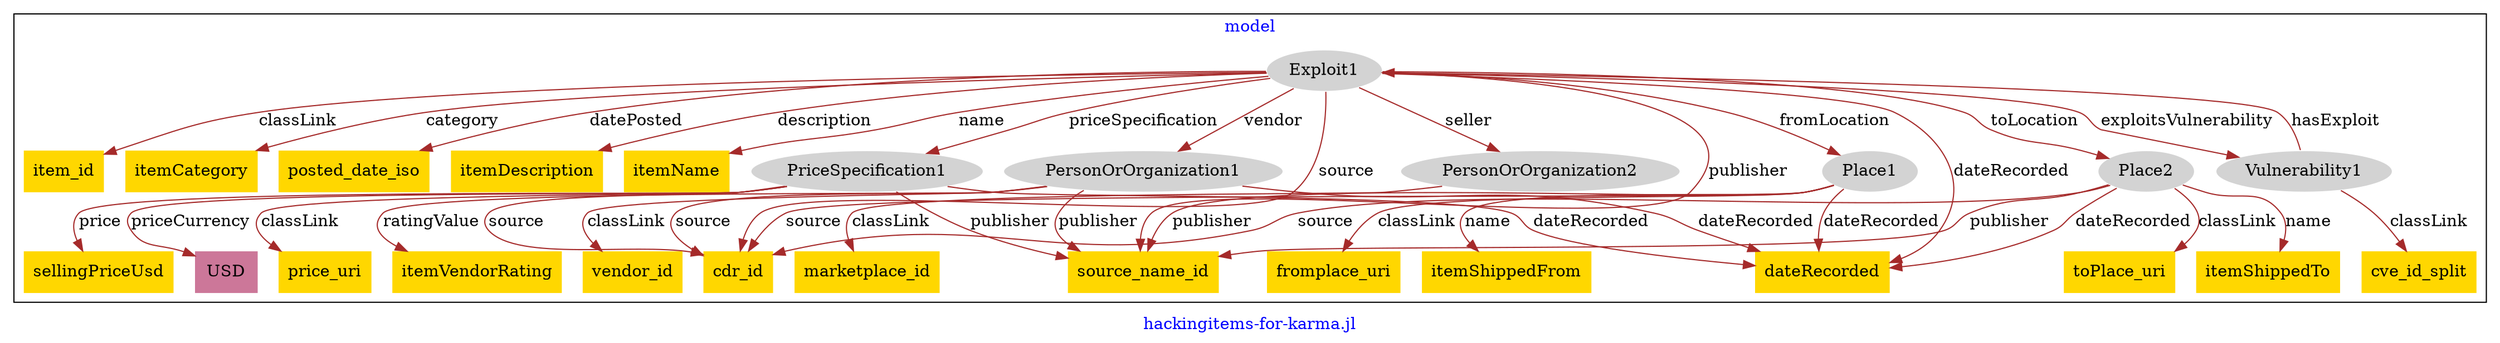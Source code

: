 digraph n0 {
fontcolor="blue"
remincross="true"
label="hackingitems-for-karma.jl"
subgraph cluster {
label="model"
n2[style="filled",color="white",fillcolor="lightgray",label="Exploit1"];
n3[shape="plaintext",style="filled",fillcolor="gold",label="item_id"];
n4[shape="plaintext",style="filled",fillcolor="gold",label="itemCategory"];
n5[shape="plaintext",style="filled",fillcolor="gold",label="posted_date_iso"];
n6[shape="plaintext",style="filled",fillcolor="gold",label="itemDescription"];
n7[shape="plaintext",style="filled",fillcolor="gold",label="itemName"];
n8[style="filled",color="white",fillcolor="lightgray",label="PriceSpecification1"];
n9[style="filled",color="white",fillcolor="lightgray",label="PersonOrOrganization1"];
n10[shape="plaintext",style="filled",fillcolor="gold",label="vendor_id"];
n11[shape="plaintext",style="filled",fillcolor="gold",label="itemVendorRating"];
n12[shape="plaintext",style="filled",fillcolor="gold",label="cdr_id"];
n13[style="filled",color="white",fillcolor="lightgray",label="PersonOrOrganization2"];
n14[shape="plaintext",style="filled",fillcolor="gold",label="marketplace_id"];
n15[style="filled",color="white",fillcolor="lightgray",label="Vulnerability1"];
n16[shape="plaintext",style="filled",fillcolor="gold",label="cve_id_split"];
n17[style="filled",color="white",fillcolor="lightgray",label="Place1"];
n18[shape="plaintext",style="filled",fillcolor="gold",label="fromplace_uri"];
n19[shape="plaintext",style="filled",fillcolor="gold",label="itemShippedFrom"];
n20[style="filled",color="white",fillcolor="lightgray",label="Place2"];
n21[shape="plaintext",style="filled",fillcolor="gold",label="toPlace_uri"];
n22[shape="plaintext",style="filled",fillcolor="gold",label="itemShippedTo"];
n23[shape="plaintext",style="filled",fillcolor="gold",label="price_uri"];
n24[shape="plaintext",style="filled",fillcolor="gold",label="dateRecorded"];
n25[shape="plaintext",style="filled",fillcolor="gold",label="sellingPriceUsd"];
n26[shape="plaintext",style="filled",fillcolor="#CC7799",label="USD"];
n27[shape="plaintext",style="filled",fillcolor="gold",label="source_name_id"];
}
n2 -> n3[color="brown",fontcolor="black",label="classLink"]
n2 -> n4[color="brown",fontcolor="black",label="category"]
n2 -> n5[color="brown",fontcolor="black",label="datePosted"]
n2 -> n6[color="brown",fontcolor="black",label="description"]
n2 -> n7[color="brown",fontcolor="black",label="name"]
n2 -> n8[color="brown",fontcolor="black",label="priceSpecification"]
n9 -> n10[color="brown",fontcolor="black",label="classLink"]
n9 -> n11[color="brown",fontcolor="black",label="ratingValue"]
n9 -> n12[color="brown",fontcolor="black",label="source"]
n13 -> n14[color="brown",fontcolor="black",label="classLink"]
n15 -> n16[color="brown",fontcolor="black",label="classLink"]
n17 -> n18[color="brown",fontcolor="black",label="classLink"]
n17 -> n19[color="brown",fontcolor="black",label="name"]
n17 -> n12[color="brown",fontcolor="black",label="source"]
n20 -> n21[color="brown",fontcolor="black",label="classLink"]
n20 -> n22[color="brown",fontcolor="black",label="name"]
n20 -> n12[color="brown",fontcolor="black",label="source"]
n8 -> n23[color="brown",fontcolor="black",label="classLink"]
n8 -> n24[color="brown",fontcolor="black",label="dateRecorded"]
n8 -> n25[color="brown",fontcolor="black",label="price"]
n8 -> n26[color="brown",fontcolor="black",label="priceCurrency"]
n8 -> n27[color="brown",fontcolor="black",label="publisher"]
n8 -> n12[color="brown",fontcolor="black",label="source"]
n2 -> n12[color="brown",fontcolor="black",label="source"]
n2 -> n24[color="brown",fontcolor="black",label="dateRecorded"]
n2 -> n20[color="brown",fontcolor="black",label="toLocation"]
n2 -> n9[color="brown",fontcolor="black",label="vendor"]
n2 -> n17[color="brown",fontcolor="black",label="fromLocation"]
n9 -> n24[color="brown",fontcolor="black",label="dateRecorded"]
n15 -> n2[color="brown",fontcolor="black",label="hasExploit"]
n17 -> n24[color="brown",fontcolor="black",label="dateRecorded"]
n2 -> n27[color="brown",fontcolor="black",label="publisher"]
n2 -> n15[color="brown",fontcolor="black",label="exploitsVulnerability"]
n17 -> n27[color="brown",fontcolor="black",label="publisher"]
n20 -> n24[color="brown",fontcolor="black",label="dateRecorded"]
n2 -> n13[color="brown",fontcolor="black",label="seller"]
n9 -> n27[color="brown",fontcolor="black",label="publisher"]
n20 -> n27[color="brown",fontcolor="black",label="publisher"]
}
